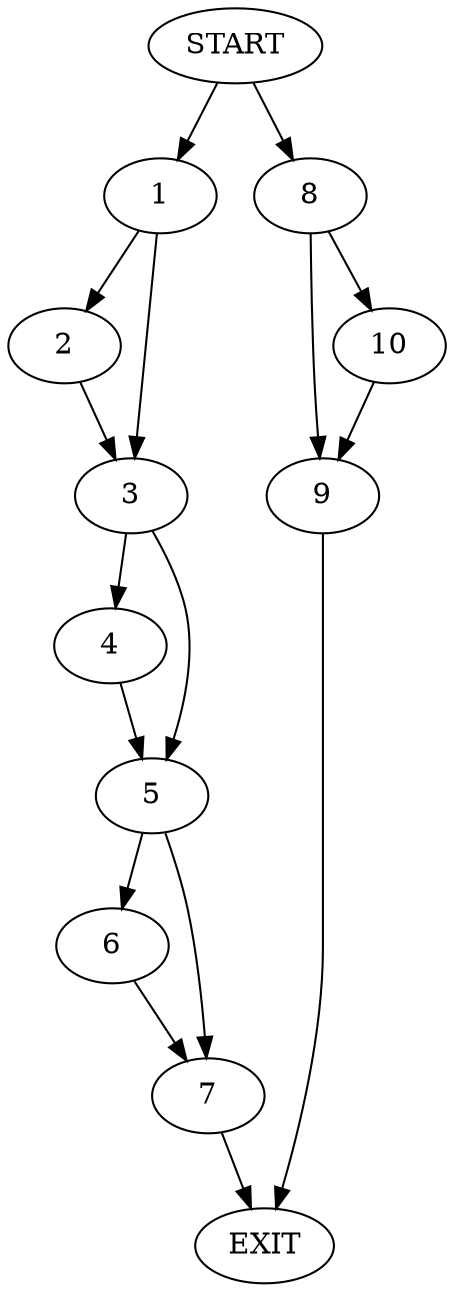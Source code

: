 digraph {
0 [label="START"]
11 [label="EXIT"]
0 -> 1
1 -> 2
1 -> 3
2 -> 3
3 -> 4
3 -> 5
4 -> 5
5 -> 6
5 -> 7
0 -> 8
8 -> 9
8 -> 10
10 -> 9
9 -> 11
6 -> 7
7 -> 11
}
